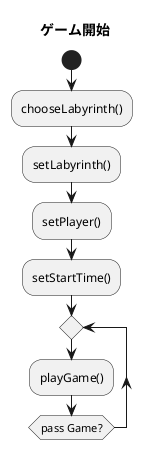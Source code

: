 @startuml

title ゲーム開始

start

    :chooseLabyrinth();
    :setLabyrinth();
    :setPlayer();
    :setStartTime();

    repeat
        :playGame();
    repeat while (pass Game?)

@enduml